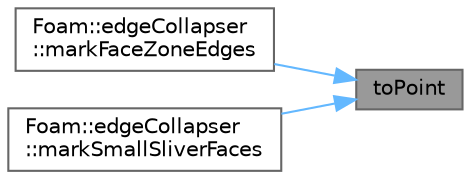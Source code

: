 digraph "toPoint"
{
 // LATEX_PDF_SIZE
  bgcolor="transparent";
  edge [fontname=Helvetica,fontsize=10,labelfontname=Helvetica,labelfontsize=10];
  node [fontname=Helvetica,fontsize=10,shape=box,height=0.2,width=0.4];
  rankdir="RL";
  Node1 [id="Node000001",label="toPoint",height=0.2,width=0.4,color="gray40", fillcolor="grey60", style="filled", fontcolor="black",tooltip=" "];
  Node1 -> Node2 [id="edge1_Node000001_Node000002",dir="back",color="steelblue1",style="solid",tooltip=" "];
  Node2 [id="Node000002",label="Foam::edgeCollapser\l::markFaceZoneEdges",height=0.2,width=0.4,color="grey40", fillcolor="white", style="filled",URL="$classFoam_1_1edgeCollapser.html#acb2dd3763d179719a3e1f01fa5331848",tooltip=" "];
  Node1 -> Node3 [id="edge2_Node000001_Node000003",dir="back",color="steelblue1",style="solid",tooltip=" "];
  Node3 [id="Node000003",label="Foam::edgeCollapser\l::markSmallSliverFaces",height=0.2,width=0.4,color="grey40", fillcolor="white", style="filled",URL="$classFoam_1_1edgeCollapser.html#a1ad75108c1f895cf17661c87ea680201",tooltip=" "];
}
